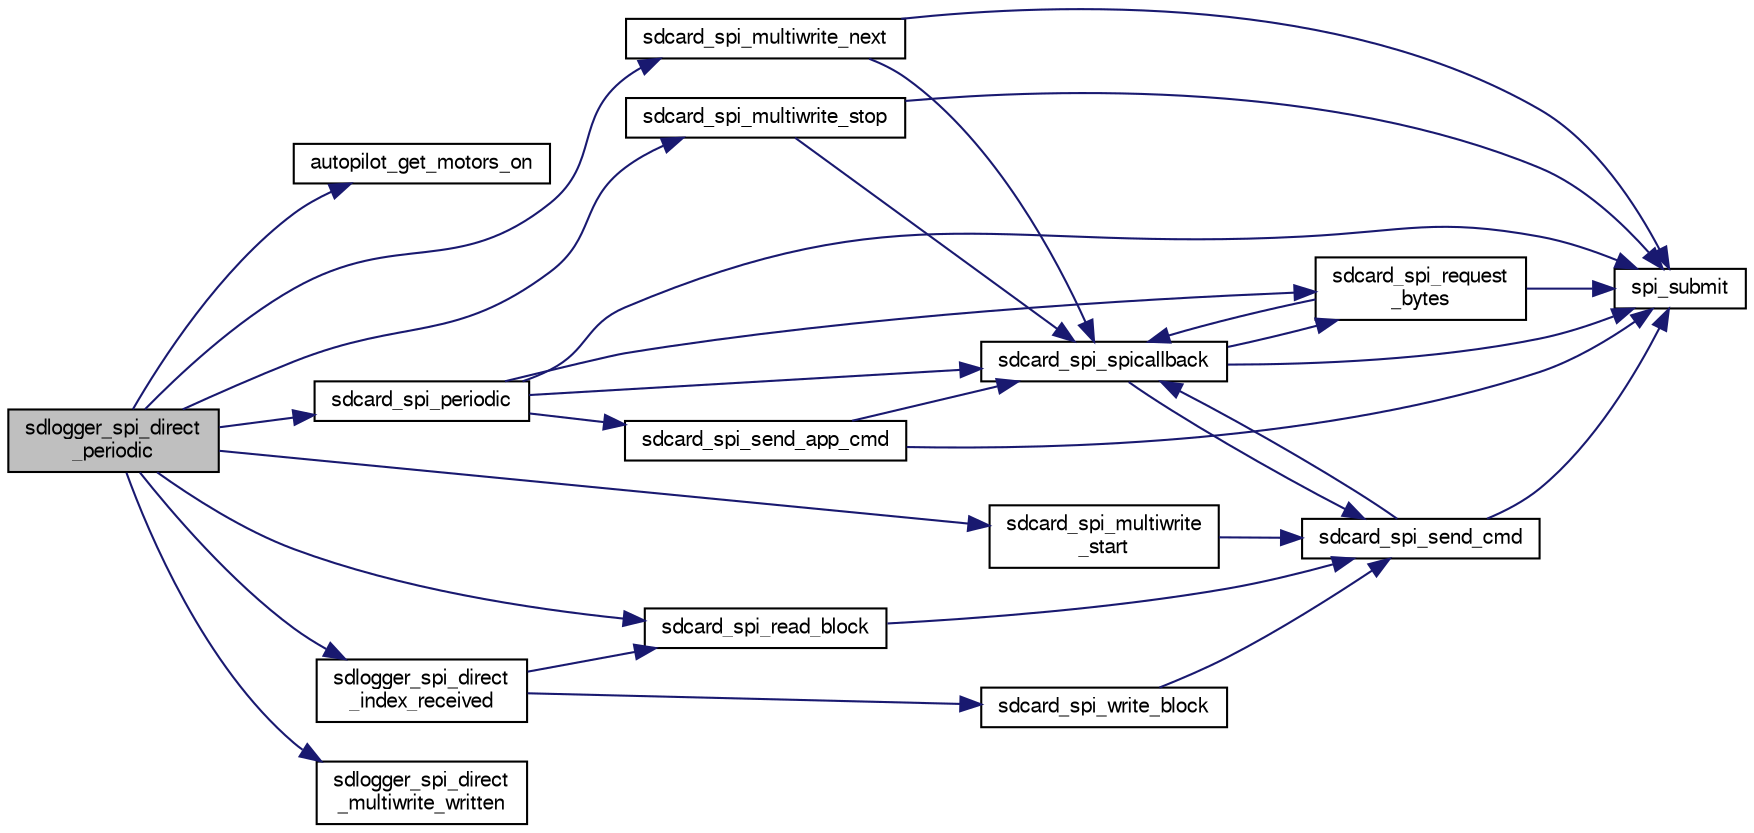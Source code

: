 digraph "sdlogger_spi_direct_periodic"
{
  edge [fontname="FreeSans",fontsize="10",labelfontname="FreeSans",labelfontsize="10"];
  node [fontname="FreeSans",fontsize="10",shape=record];
  rankdir="LR";
  Node1 [label="sdlogger_spi_direct\l_periodic",height=0.2,width=0.4,color="black", fillcolor="grey75", style="filled", fontcolor="black"];
  Node1 -> Node2 [color="midnightblue",fontsize="10",style="solid",fontname="FreeSans"];
  Node2 [label="autopilot_get_motors_on",height=0.2,width=0.4,color="black", fillcolor="white", style="filled",URL="$autopilot_8c.html#a6b52f0f9cd2cbf420a77029513ea6f35",tooltip="get motors status "];
  Node1 -> Node3 [color="midnightblue",fontsize="10",style="solid",fontname="FreeSans"];
  Node3 [label="sdcard_spi_multiwrite_next",height=0.2,width=0.4,color="black", fillcolor="white", style="filled",URL="$sdcard__spi_8c.html#a2993e6870ac7c137e6cbbef1949aaef1",tooltip="Write a(nother) data block (512 bytes) to the SDCard. "];
  Node3 -> Node4 [color="midnightblue",fontsize="10",style="solid",fontname="FreeSans"];
  Node4 [label="sdcard_spi_spicallback",height=0.2,width=0.4,color="black", fillcolor="white", style="filled",URL="$sdcard__spi_8c.html#a64d90e0374b4ebb9c1c6b8fa95c9b73f",tooltip="Callback function for SPI transactions. "];
  Node4 -> Node5 [color="midnightblue",fontsize="10",style="solid",fontname="FreeSans"];
  Node5 [label="sdcard_spi_send_cmd",height=0.2,width=0.4,color="black", fillcolor="white", style="filled",URL="$sdcard__spi_8c.html#a4f343ab0a5e8ba8f3d68a50e139312c6",tooltip="Send a command to the SDCard. "];
  Node5 -> Node4 [color="midnightblue",fontsize="10",style="solid",fontname="FreeSans"];
  Node5 -> Node6 [color="midnightblue",fontsize="10",style="solid",fontname="FreeSans"];
  Node6 [label="spi_submit",height=0.2,width=0.4,color="black", fillcolor="white", style="filled",URL="$group__spi.html#ga5d383931766cb373ebad0b8bc26d439d",tooltip="Submit SPI transaction. "];
  Node4 -> Node7 [color="midnightblue",fontsize="10",style="solid",fontname="FreeSans"];
  Node7 [label="sdcard_spi_request\l_bytes",height=0.2,width=0.4,color="black", fillcolor="white", style="filled",URL="$sdcard__spi_8c.html#ae08b33e43067b02ae28ed7f7fccf781d",tooltip="Request one or more bytes from the SDCard. "];
  Node7 -> Node4 [color="midnightblue",fontsize="10",style="solid",fontname="FreeSans"];
  Node7 -> Node6 [color="midnightblue",fontsize="10",style="solid",fontname="FreeSans"];
  Node4 -> Node6 [color="midnightblue",fontsize="10",style="solid",fontname="FreeSans"];
  Node3 -> Node6 [color="midnightblue",fontsize="10",style="solid",fontname="FreeSans"];
  Node1 -> Node8 [color="midnightblue",fontsize="10",style="solid",fontname="FreeSans"];
  Node8 [label="sdcard_spi_multiwrite\l_start",height=0.2,width=0.4,color="black", fillcolor="white", style="filled",URL="$sdcard__spi_8c.html#a665b869e2b80339fa01af811af47247e",tooltip="Start writing multiple blocks of 512 bytes to the SDCard. "];
  Node8 -> Node5 [color="midnightblue",fontsize="10",style="solid",fontname="FreeSans"];
  Node1 -> Node9 [color="midnightblue",fontsize="10",style="solid",fontname="FreeSans"];
  Node9 [label="sdcard_spi_multiwrite_stop",height=0.2,width=0.4,color="black", fillcolor="white", style="filled",URL="$sdcard__spi_8c.html#af40ce9cdaf7435d94db52d8ec687c26e",tooltip="Stop with multiwrite procedure. "];
  Node9 -> Node4 [color="midnightblue",fontsize="10",style="solid",fontname="FreeSans"];
  Node9 -> Node6 [color="midnightblue",fontsize="10",style="solid",fontname="FreeSans"];
  Node1 -> Node10 [color="midnightblue",fontsize="10",style="solid",fontname="FreeSans"];
  Node10 [label="sdcard_spi_periodic",height=0.2,width=0.4,color="black", fillcolor="white", style="filled",URL="$sdcard__spi_8c.html#ac8de8d3bf63d614011c58978acdb2f27",tooltip="Periodic function of the SDCard. "];
  Node10 -> Node4 [color="midnightblue",fontsize="10",style="solid",fontname="FreeSans"];
  Node10 -> Node6 [color="midnightblue",fontsize="10",style="solid",fontname="FreeSans"];
  Node10 -> Node11 [color="midnightblue",fontsize="10",style="solid",fontname="FreeSans"];
  Node11 [label="sdcard_spi_send_app_cmd",height=0.2,width=0.4,color="black", fillcolor="white", style="filled",URL="$sdcard__spi_8c.html#a10438987e3a4d4847b39c37caafc5564",tooltip="Send a app-command to the SDCard. "];
  Node11 -> Node4 [color="midnightblue",fontsize="10",style="solid",fontname="FreeSans"];
  Node11 -> Node6 [color="midnightblue",fontsize="10",style="solid",fontname="FreeSans"];
  Node10 -> Node7 [color="midnightblue",fontsize="10",style="solid",fontname="FreeSans"];
  Node1 -> Node12 [color="midnightblue",fontsize="10",style="solid",fontname="FreeSans"];
  Node12 [label="sdcard_spi_read_block",height=0.2,width=0.4,color="black", fillcolor="white", style="filled",URL="$sdcard__spi_8c.html#ac0cacb24e7480f3ea6463131436c7d0e",tooltip="Read a single block (512 bytes) from the SDCard at a given address. "];
  Node12 -> Node5 [color="midnightblue",fontsize="10",style="solid",fontname="FreeSans"];
  Node1 -> Node13 [color="midnightblue",fontsize="10",style="solid",fontname="FreeSans"];
  Node13 [label="sdlogger_spi_direct\l_index_received",height=0.2,width=0.4,color="black", fillcolor="white", style="filled",URL="$sdlogger__spi__direct_8c.html#a229b523a75d655fdb55fac8e715a13c5",tooltip="sdlogger_spi_direct_index_received Callback from SD Card when block at index location is received..."];
  Node13 -> Node12 [color="midnightblue",fontsize="10",style="solid",fontname="FreeSans"];
  Node13 -> Node14 [color="midnightblue",fontsize="10",style="solid",fontname="FreeSans"];
  Node14 [label="sdcard_spi_write_block",height=0.2,width=0.4,color="black", fillcolor="white", style="filled",URL="$sdcard__spi_8c.html#a58e3e4049a8c33c2f9ed56e310c9200c",tooltip="Write a single block (512 bytes) to the SDCard at a given address. "];
  Node14 -> Node5 [color="midnightblue",fontsize="10",style="solid",fontname="FreeSans"];
  Node1 -> Node15 [color="midnightblue",fontsize="10",style="solid",fontname="FreeSans"];
  Node15 [label="sdlogger_spi_direct\l_multiwrite_written",height=0.2,width=0.4,color="black", fillcolor="white", style="filled",URL="$sdlogger__spi__direct_8c.html#a8ba172956b3686b7a8ccb47bb9215bf8",tooltip="sdlogger_spi_direct_multiwrite_written Called when a multiwrite is complete. "];
}
